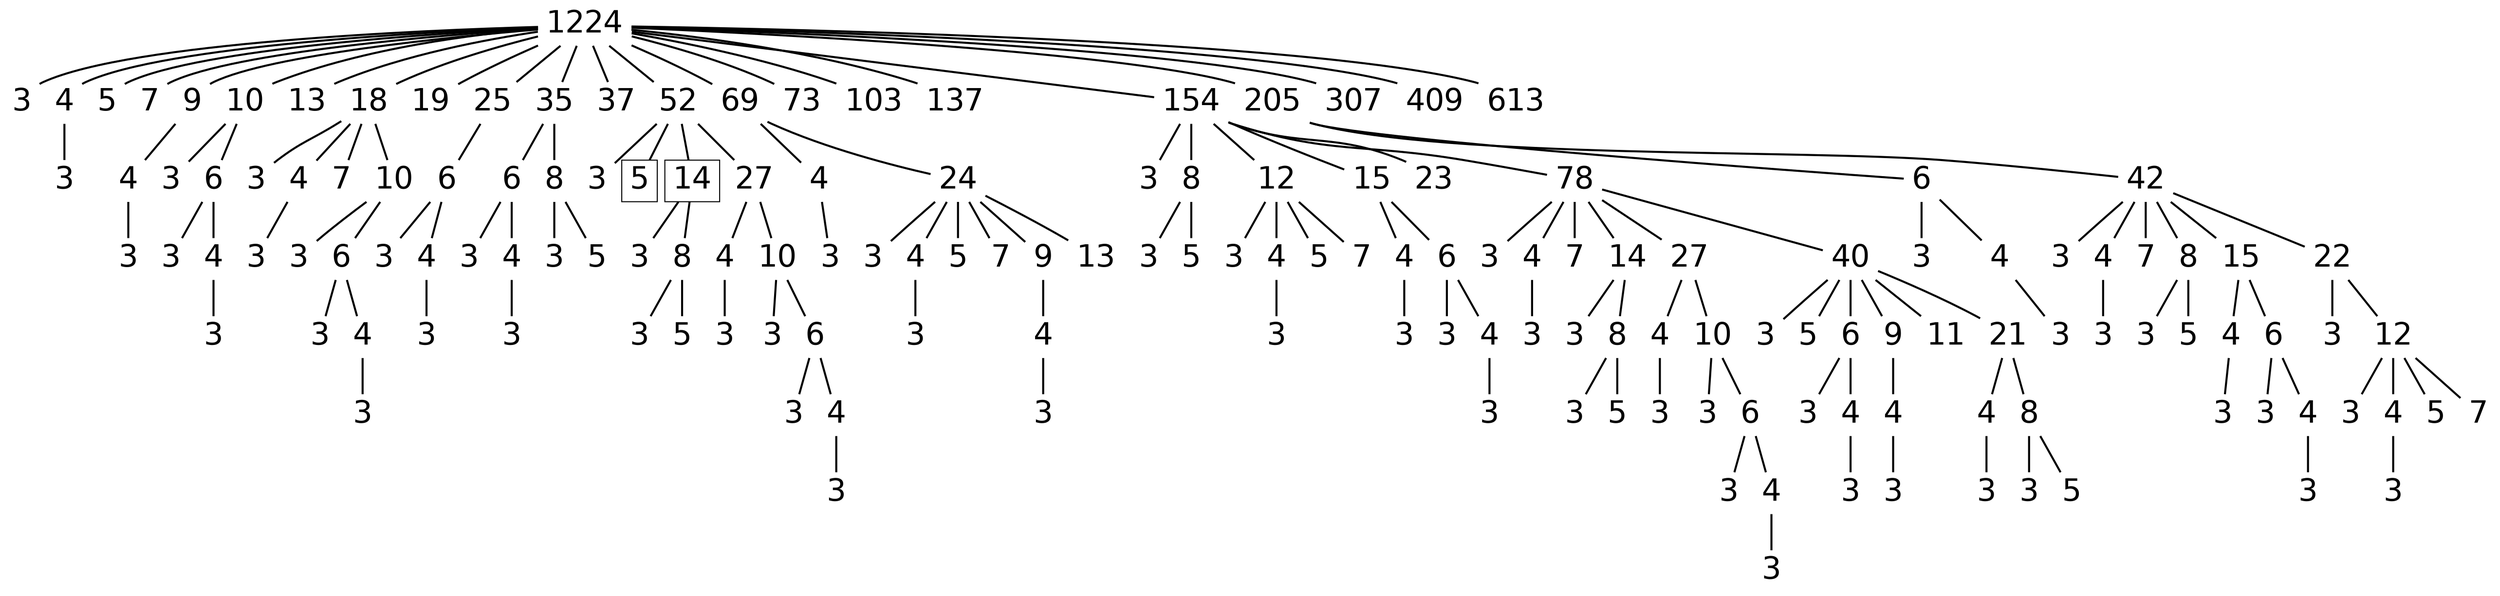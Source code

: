 digraph graph_name {
 graph[nodesep = 0.1];
 edge[dir=none, style=bold];
 node[ fontname = "Helvetica", shape = plaintext, width = 0.25, height = 0.25, fontsize=30];
s1224;
s1224_3;
s1224_4;
s1224_4_3;
s1224_5;
s1224_7;
s1224_9;
s1224_9_4;
s1224_9_4_3;
s1224_10;
s1224_10_3;
s1224_10_6;
s1224_10_6_3;
s1224_10_6_4;
s1224_10_6_4_3;
s1224_13;
s1224_18;
s1224_18_3;
s1224_18_4;
s1224_18_4_3;
s1224_18_7;
s1224_18_10;
s1224_18_10_3;
s1224_18_10_6;
s1224_18_10_6_3;
s1224_18_10_6_4;
s1224_18_10_6_4_3;
s1224_19;
s1224_25;
s1224_25_6;
s1224_25_6_3;
s1224_25_6_4;
s1224_25_6_4_3;
s1224_35;
s1224_35_6;
s1224_35_6_3;
s1224_35_6_4;
s1224_35_6_4_3;
s1224_35_8;
s1224_35_8_3;
s1224_35_8_5;
s1224_37;
s1224_52;
s1224_52_3;
s1224_52_5;
s1224_52_14;
s1224_52_14_3;
s1224_52_14_8;
s1224_52_14_8_3;
s1224_52_14_8_5;
s1224_52_27;
s1224_52_27_4;
s1224_52_27_4_3;
s1224_52_27_10;
s1224_52_27_10_3;
s1224_52_27_10_6;
s1224_52_27_10_6_3;
s1224_52_27_10_6_4;
s1224_52_27_10_6_4_3;
s1224_69;
s1224_69_4;
s1224_69_4_3;
s1224_69_24;
s1224_69_24_3;
s1224_69_24_4;
s1224_69_24_4_3;
s1224_69_24_5;
s1224_69_24_7;
s1224_69_24_9;
s1224_69_24_9_4;
s1224_69_24_9_4_3;
s1224_69_24_13;
s1224_73;
s1224_103;
s1224_137;
s1224_154;
s1224_154_3;
s1224_154_8;
s1224_154_8_3;
s1224_154_8_5;
s1224_154_12;
s1224_154_12_3;
s1224_154_12_4;
s1224_154_12_4_3;
s1224_154_12_5;
s1224_154_12_7;
s1224_154_15;
s1224_154_15_4;
s1224_154_15_4_3;
s1224_154_15_6;
s1224_154_15_6_3;
s1224_154_15_6_4;
s1224_154_15_6_4_3;
s1224_154_23;
s1224_154_78;
s1224_154_78_3;
s1224_154_78_4;
s1224_154_78_4_3;
s1224_154_78_7;
s1224_154_78_14;
s1224_154_78_14_3;
s1224_154_78_14_8;
s1224_154_78_14_8_3;
s1224_154_78_14_8_5;
s1224_154_78_27;
s1224_154_78_27_4;
s1224_154_78_27_4_3;
s1224_154_78_27_10;
s1224_154_78_27_10_3;
s1224_154_78_27_10_6;
s1224_154_78_27_10_6_3;
s1224_154_78_27_10_6_4;
s1224_154_78_27_10_6_4_3;
s1224_154_78_40;
s1224_154_78_40_3;
s1224_154_78_40_5;
s1224_154_78_40_6;
s1224_154_78_40_6_3;
s1224_154_78_40_6_4;
s1224_154_78_40_6_4_3;
s1224_154_78_40_9;
s1224_154_78_40_9_4;
s1224_154_78_40_9_4_3;
s1224_154_78_40_11;
s1224_154_78_40_21;
s1224_154_78_40_21_4;
s1224_154_78_40_21_4_3;
s1224_154_78_40_21_8;
s1224_154_78_40_21_8_3;
s1224_154_78_40_21_8_5;
s1224_205;
s1224_205_6;
s1224_205_6_3;
s1224_205_6_4;
s1224_205_6_4_3;
s1224_205_42;
s1224_205_42_3;
s1224_205_42_4;
s1224_205_42_4_3;
s1224_205_42_7;
s1224_205_42_8;
s1224_205_42_8_3;
s1224_205_42_8_5;
s1224_205_42_15;
s1224_205_42_15_4;
s1224_205_42_15_4_3;
s1224_205_42_15_6;
s1224_205_42_15_6_3;
s1224_205_42_15_6_4;
s1224_205_42_15_6_4_3;
s1224_205_42_22;
s1224_205_42_22_3;
s1224_205_42_22_12;
s1224_205_42_22_12_3;
s1224_205_42_22_12_4;
s1224_205_42_22_12_4_3;
s1224_205_42_22_12_5;
s1224_205_42_22_12_7;
s1224_307;
s1224_409;
s1224_613;
s1224[label="1224" ];
s1224->s1224_3;
s1224_3[label="3" ];
s1224->s1224_4;
s1224_4[label="4" ];
s1224_4->s1224_4_3;
s1224_4_3[label="3" ];
s1224->s1224_5;
s1224_5[label="5" ];
s1224->s1224_7;
s1224_7[label="7" ];
s1224->s1224_9;
s1224_9[label="9" ];
s1224_9->s1224_9_4;
s1224_9_4[label="4" ];
s1224_9_4->s1224_9_4_3;
s1224_9_4_3[label="3" ];
s1224->s1224_10;
s1224_10[label="10" ];
s1224_10->s1224_10_3;
s1224_10_3[label="3" ];
s1224_10->s1224_10_6;
s1224_10_6[label="6" ];
s1224_10_6->s1224_10_6_3;
s1224_10_6_3[label="3" ];
s1224_10_6->s1224_10_6_4;
s1224_10_6_4[label="4" ];
s1224_10_6_4->s1224_10_6_4_3;
s1224_10_6_4_3[label="3" ];
s1224->s1224_13;
s1224_13[label="13" ];
s1224->s1224_18;
s1224_18[label="18" ];
s1224_18->s1224_18_3;
s1224_18_3[label="3" ];
s1224_18->s1224_18_4;
s1224_18_4[label="4" ];
s1224_18_4->s1224_18_4_3;
s1224_18_4_3[label="3" ];
s1224_18->s1224_18_7;
s1224_18_7[label="7" ];
s1224_18->s1224_18_10;
s1224_18_10[label="10" ];
s1224_18_10->s1224_18_10_3;
s1224_18_10_3[label="3" ];
s1224_18_10->s1224_18_10_6;
s1224_18_10_6[label="6" ];
s1224_18_10_6->s1224_18_10_6_3;
s1224_18_10_6_3[label="3" ];
s1224_18_10_6->s1224_18_10_6_4;
s1224_18_10_6_4[label="4" ];
s1224_18_10_6_4->s1224_18_10_6_4_3;
s1224_18_10_6_4_3[label="3" ];
s1224->s1224_19;
s1224_19[label="19" ];
s1224->s1224_25;
s1224_25[label="25" ];
s1224_25->s1224_25_6;
s1224_25_6[label="6" ];
s1224_25_6->s1224_25_6_3;
s1224_25_6_3[label="3" ];
s1224_25_6->s1224_25_6_4;
s1224_25_6_4[label="4" ];
s1224_25_6_4->s1224_25_6_4_3;
s1224_25_6_4_3[label="3" ];
s1224->s1224_35;
s1224_35[label="35" ];
s1224_35->s1224_35_6;
s1224_35_6[label="6" ];
s1224_35_6->s1224_35_6_3;
s1224_35_6_3[label="3" ];
s1224_35_6->s1224_35_6_4;
s1224_35_6_4[label="4" ];
s1224_35_6_4->s1224_35_6_4_3;
s1224_35_6_4_3[label="3" ];
s1224_35->s1224_35_8;
s1224_35_8[label="8" ];
s1224_35_8->s1224_35_8_3;
s1224_35_8_3[label="3" ];
s1224_35_8->s1224_35_8_5;
s1224_35_8_5[label="5" ];
s1224->s1224_37;
s1224_37[label="37" ];
s1224->s1224_52;
s1224_52[label="52" ];
s1224_52->s1224_52_3;
s1224_52_3[label="3" ];
s1224_52->s1224_52_5;
s1224_52_5[label="5" ;shape=box];
s1224_52->s1224_52_14;
s1224_52_14[label="14" ;shape=box];
s1224_52_14->s1224_52_14_3;
s1224_52_14_3[label="3" ];
s1224_52_14->s1224_52_14_8;
s1224_52_14_8[label="8" ];
s1224_52_14_8->s1224_52_14_8_3;
s1224_52_14_8_3[label="3" ];
s1224_52_14_8->s1224_52_14_8_5;
s1224_52_14_8_5[label="5" ];
s1224_52->s1224_52_27;
s1224_52_27[label="27" ];
s1224_52_27->s1224_52_27_4;
s1224_52_27_4[label="4" ];
s1224_52_27_4->s1224_52_27_4_3;
s1224_52_27_4_3[label="3" ];
s1224_52_27->s1224_52_27_10;
s1224_52_27_10[label="10" ];
s1224_52_27_10->s1224_52_27_10_3;
s1224_52_27_10_3[label="3" ];
s1224_52_27_10->s1224_52_27_10_6;
s1224_52_27_10_6[label="6" ];
s1224_52_27_10_6->s1224_52_27_10_6_3;
s1224_52_27_10_6_3[label="3" ];
s1224_52_27_10_6->s1224_52_27_10_6_4;
s1224_52_27_10_6_4[label="4" ];
s1224_52_27_10_6_4->s1224_52_27_10_6_4_3;
s1224_52_27_10_6_4_3[label="3" ];
s1224->s1224_69;
s1224_69[label="69" ];
s1224_69->s1224_69_4;
s1224_69_4[label="4" ];
s1224_69_4->s1224_69_4_3;
s1224_69_4_3[label="3" ];
s1224_69->s1224_69_24;
s1224_69_24[label="24" ];
s1224_69_24->s1224_69_24_3;
s1224_69_24_3[label="3" ];
s1224_69_24->s1224_69_24_4;
s1224_69_24_4[label="4" ];
s1224_69_24_4->s1224_69_24_4_3;
s1224_69_24_4_3[label="3" ];
s1224_69_24->s1224_69_24_5;
s1224_69_24_5[label="5" ];
s1224_69_24->s1224_69_24_7;
s1224_69_24_7[label="7" ];
s1224_69_24->s1224_69_24_9;
s1224_69_24_9[label="9" ];
s1224_69_24_9->s1224_69_24_9_4;
s1224_69_24_9_4[label="4" ];
s1224_69_24_9_4->s1224_69_24_9_4_3;
s1224_69_24_9_4_3[label="3" ];
s1224_69_24->s1224_69_24_13;
s1224_69_24_13[label="13" ];
s1224->s1224_73;
s1224_73[label="73" ];
s1224->s1224_103;
s1224_103[label="103" ];
s1224->s1224_137;
s1224_137[label="137" ];
s1224->s1224_154;
s1224_154[label="154" ];
s1224_154->s1224_154_3;
s1224_154_3[label="3" ];
s1224_154->s1224_154_8;
s1224_154_8[label="8" ];
s1224_154_8->s1224_154_8_3;
s1224_154_8_3[label="3" ];
s1224_154_8->s1224_154_8_5;
s1224_154_8_5[label="5" ];
s1224_154->s1224_154_12;
s1224_154_12[label="12" ];
s1224_154_12->s1224_154_12_3;
s1224_154_12_3[label="3" ];
s1224_154_12->s1224_154_12_4;
s1224_154_12_4[label="4" ];
s1224_154_12_4->s1224_154_12_4_3;
s1224_154_12_4_3[label="3" ];
s1224_154_12->s1224_154_12_5;
s1224_154_12_5[label="5" ];
s1224_154_12->s1224_154_12_7;
s1224_154_12_7[label="7" ];
s1224_154->s1224_154_15;
s1224_154_15[label="15" ];
s1224_154_15->s1224_154_15_4;
s1224_154_15_4[label="4" ];
s1224_154_15_4->s1224_154_15_4_3;
s1224_154_15_4_3[label="3" ];
s1224_154_15->s1224_154_15_6;
s1224_154_15_6[label="6" ];
s1224_154_15_6->s1224_154_15_6_3;
s1224_154_15_6_3[label="3" ];
s1224_154_15_6->s1224_154_15_6_4;
s1224_154_15_6_4[label="4" ];
s1224_154_15_6_4->s1224_154_15_6_4_3;
s1224_154_15_6_4_3[label="3" ];
s1224_154->s1224_154_23;
s1224_154_23[label="23" ];
s1224_154->s1224_154_78;
s1224_154_78[label="78" ];
s1224_154_78->s1224_154_78_3;
s1224_154_78_3[label="3" ];
s1224_154_78->s1224_154_78_4;
s1224_154_78_4[label="4" ];
s1224_154_78_4->s1224_154_78_4_3;
s1224_154_78_4_3[label="3" ];
s1224_154_78->s1224_154_78_7;
s1224_154_78_7[label="7" ];
s1224_154_78->s1224_154_78_14;
s1224_154_78_14[label="14" ];
s1224_154_78_14->s1224_154_78_14_3;
s1224_154_78_14_3[label="3" ];
s1224_154_78_14->s1224_154_78_14_8;
s1224_154_78_14_8[label="8" ];
s1224_154_78_14_8->s1224_154_78_14_8_3;
s1224_154_78_14_8_3[label="3" ];
s1224_154_78_14_8->s1224_154_78_14_8_5;
s1224_154_78_14_8_5[label="5" ];
s1224_154_78->s1224_154_78_27;
s1224_154_78_27[label="27" ];
s1224_154_78_27->s1224_154_78_27_4;
s1224_154_78_27_4[label="4" ];
s1224_154_78_27_4->s1224_154_78_27_4_3;
s1224_154_78_27_4_3[label="3" ];
s1224_154_78_27->s1224_154_78_27_10;
s1224_154_78_27_10[label="10" ];
s1224_154_78_27_10->s1224_154_78_27_10_3;
s1224_154_78_27_10_3[label="3" ];
s1224_154_78_27_10->s1224_154_78_27_10_6;
s1224_154_78_27_10_6[label="6" ];
s1224_154_78_27_10_6->s1224_154_78_27_10_6_3;
s1224_154_78_27_10_6_3[label="3" ];
s1224_154_78_27_10_6->s1224_154_78_27_10_6_4;
s1224_154_78_27_10_6_4[label="4" ];
s1224_154_78_27_10_6_4->s1224_154_78_27_10_6_4_3;
s1224_154_78_27_10_6_4_3[label="3" ];
s1224_154_78->s1224_154_78_40;
s1224_154_78_40[label="40" ];
s1224_154_78_40->s1224_154_78_40_3;
s1224_154_78_40_3[label="3" ];
s1224_154_78_40->s1224_154_78_40_5;
s1224_154_78_40_5[label="5" ];
s1224_154_78_40->s1224_154_78_40_6;
s1224_154_78_40_6[label="6" ];
s1224_154_78_40_6->s1224_154_78_40_6_3;
s1224_154_78_40_6_3[label="3" ];
s1224_154_78_40_6->s1224_154_78_40_6_4;
s1224_154_78_40_6_4[label="4" ];
s1224_154_78_40_6_4->s1224_154_78_40_6_4_3;
s1224_154_78_40_6_4_3[label="3" ];
s1224_154_78_40->s1224_154_78_40_9;
s1224_154_78_40_9[label="9" ];
s1224_154_78_40_9->s1224_154_78_40_9_4;
s1224_154_78_40_9_4[label="4" ];
s1224_154_78_40_9_4->s1224_154_78_40_9_4_3;
s1224_154_78_40_9_4_3[label="3" ];
s1224_154_78_40->s1224_154_78_40_11;
s1224_154_78_40_11[label="11" ];
s1224_154_78_40->s1224_154_78_40_21;
s1224_154_78_40_21[label="21" ];
s1224_154_78_40_21->s1224_154_78_40_21_4;
s1224_154_78_40_21_4[label="4" ];
s1224_154_78_40_21_4->s1224_154_78_40_21_4_3;
s1224_154_78_40_21_4_3[label="3" ];
s1224_154_78_40_21->s1224_154_78_40_21_8;
s1224_154_78_40_21_8[label="8" ];
s1224_154_78_40_21_8->s1224_154_78_40_21_8_3;
s1224_154_78_40_21_8_3[label="3" ];
s1224_154_78_40_21_8->s1224_154_78_40_21_8_5;
s1224_154_78_40_21_8_5[label="5" ];
s1224->s1224_205;
s1224_205[label="205" ];
s1224_205->s1224_205_6;
s1224_205_6[label="6" ];
s1224_205_6->s1224_205_6_3;
s1224_205_6_3[label="3" ];
s1224_205_6->s1224_205_6_4;
s1224_205_6_4[label="4" ];
s1224_205_6_4->s1224_205_6_4_3;
s1224_205_6_4_3[label="3" ];
s1224_205->s1224_205_42;
s1224_205_42[label="42" ];
s1224_205_42->s1224_205_42_3;
s1224_205_42_3[label="3" ];
s1224_205_42->s1224_205_42_4;
s1224_205_42_4[label="4" ];
s1224_205_42_4->s1224_205_42_4_3;
s1224_205_42_4_3[label="3" ];
s1224_205_42->s1224_205_42_7;
s1224_205_42_7[label="7" ];
s1224_205_42->s1224_205_42_8;
s1224_205_42_8[label="8" ];
s1224_205_42_8->s1224_205_42_8_3;
s1224_205_42_8_3[label="3" ];
s1224_205_42_8->s1224_205_42_8_5;
s1224_205_42_8_5[label="5" ];
s1224_205_42->s1224_205_42_15;
s1224_205_42_15[label="15" ];
s1224_205_42_15->s1224_205_42_15_4;
s1224_205_42_15_4[label="4" ];
s1224_205_42_15_4->s1224_205_42_15_4_3;
s1224_205_42_15_4_3[label="3" ];
s1224_205_42_15->s1224_205_42_15_6;
s1224_205_42_15_6[label="6" ];
s1224_205_42_15_6->s1224_205_42_15_6_3;
s1224_205_42_15_6_3[label="3" ];
s1224_205_42_15_6->s1224_205_42_15_6_4;
s1224_205_42_15_6_4[label="4" ];
s1224_205_42_15_6_4->s1224_205_42_15_6_4_3;
s1224_205_42_15_6_4_3[label="3" ];
s1224_205_42->s1224_205_42_22;
s1224_205_42_22[label="22" ];
s1224_205_42_22->s1224_205_42_22_3;
s1224_205_42_22_3[label="3" ];
s1224_205_42_22->s1224_205_42_22_12;
s1224_205_42_22_12[label="12" ];
s1224_205_42_22_12->s1224_205_42_22_12_3;
s1224_205_42_22_12_3[label="3" ];
s1224_205_42_22_12->s1224_205_42_22_12_4;
s1224_205_42_22_12_4[label="4" ];
s1224_205_42_22_12_4->s1224_205_42_22_12_4_3;
s1224_205_42_22_12_4_3[label="3" ];
s1224_205_42_22_12->s1224_205_42_22_12_5;
s1224_205_42_22_12_5[label="5" ];
s1224_205_42_22_12->s1224_205_42_22_12_7;
s1224_205_42_22_12_7[label="7" ];
s1224->s1224_307;
s1224_307[label="307" ];
s1224->s1224_409;
s1224_409[label="409" ];
s1224->s1224_613;
s1224_613[label="613" ];
}
